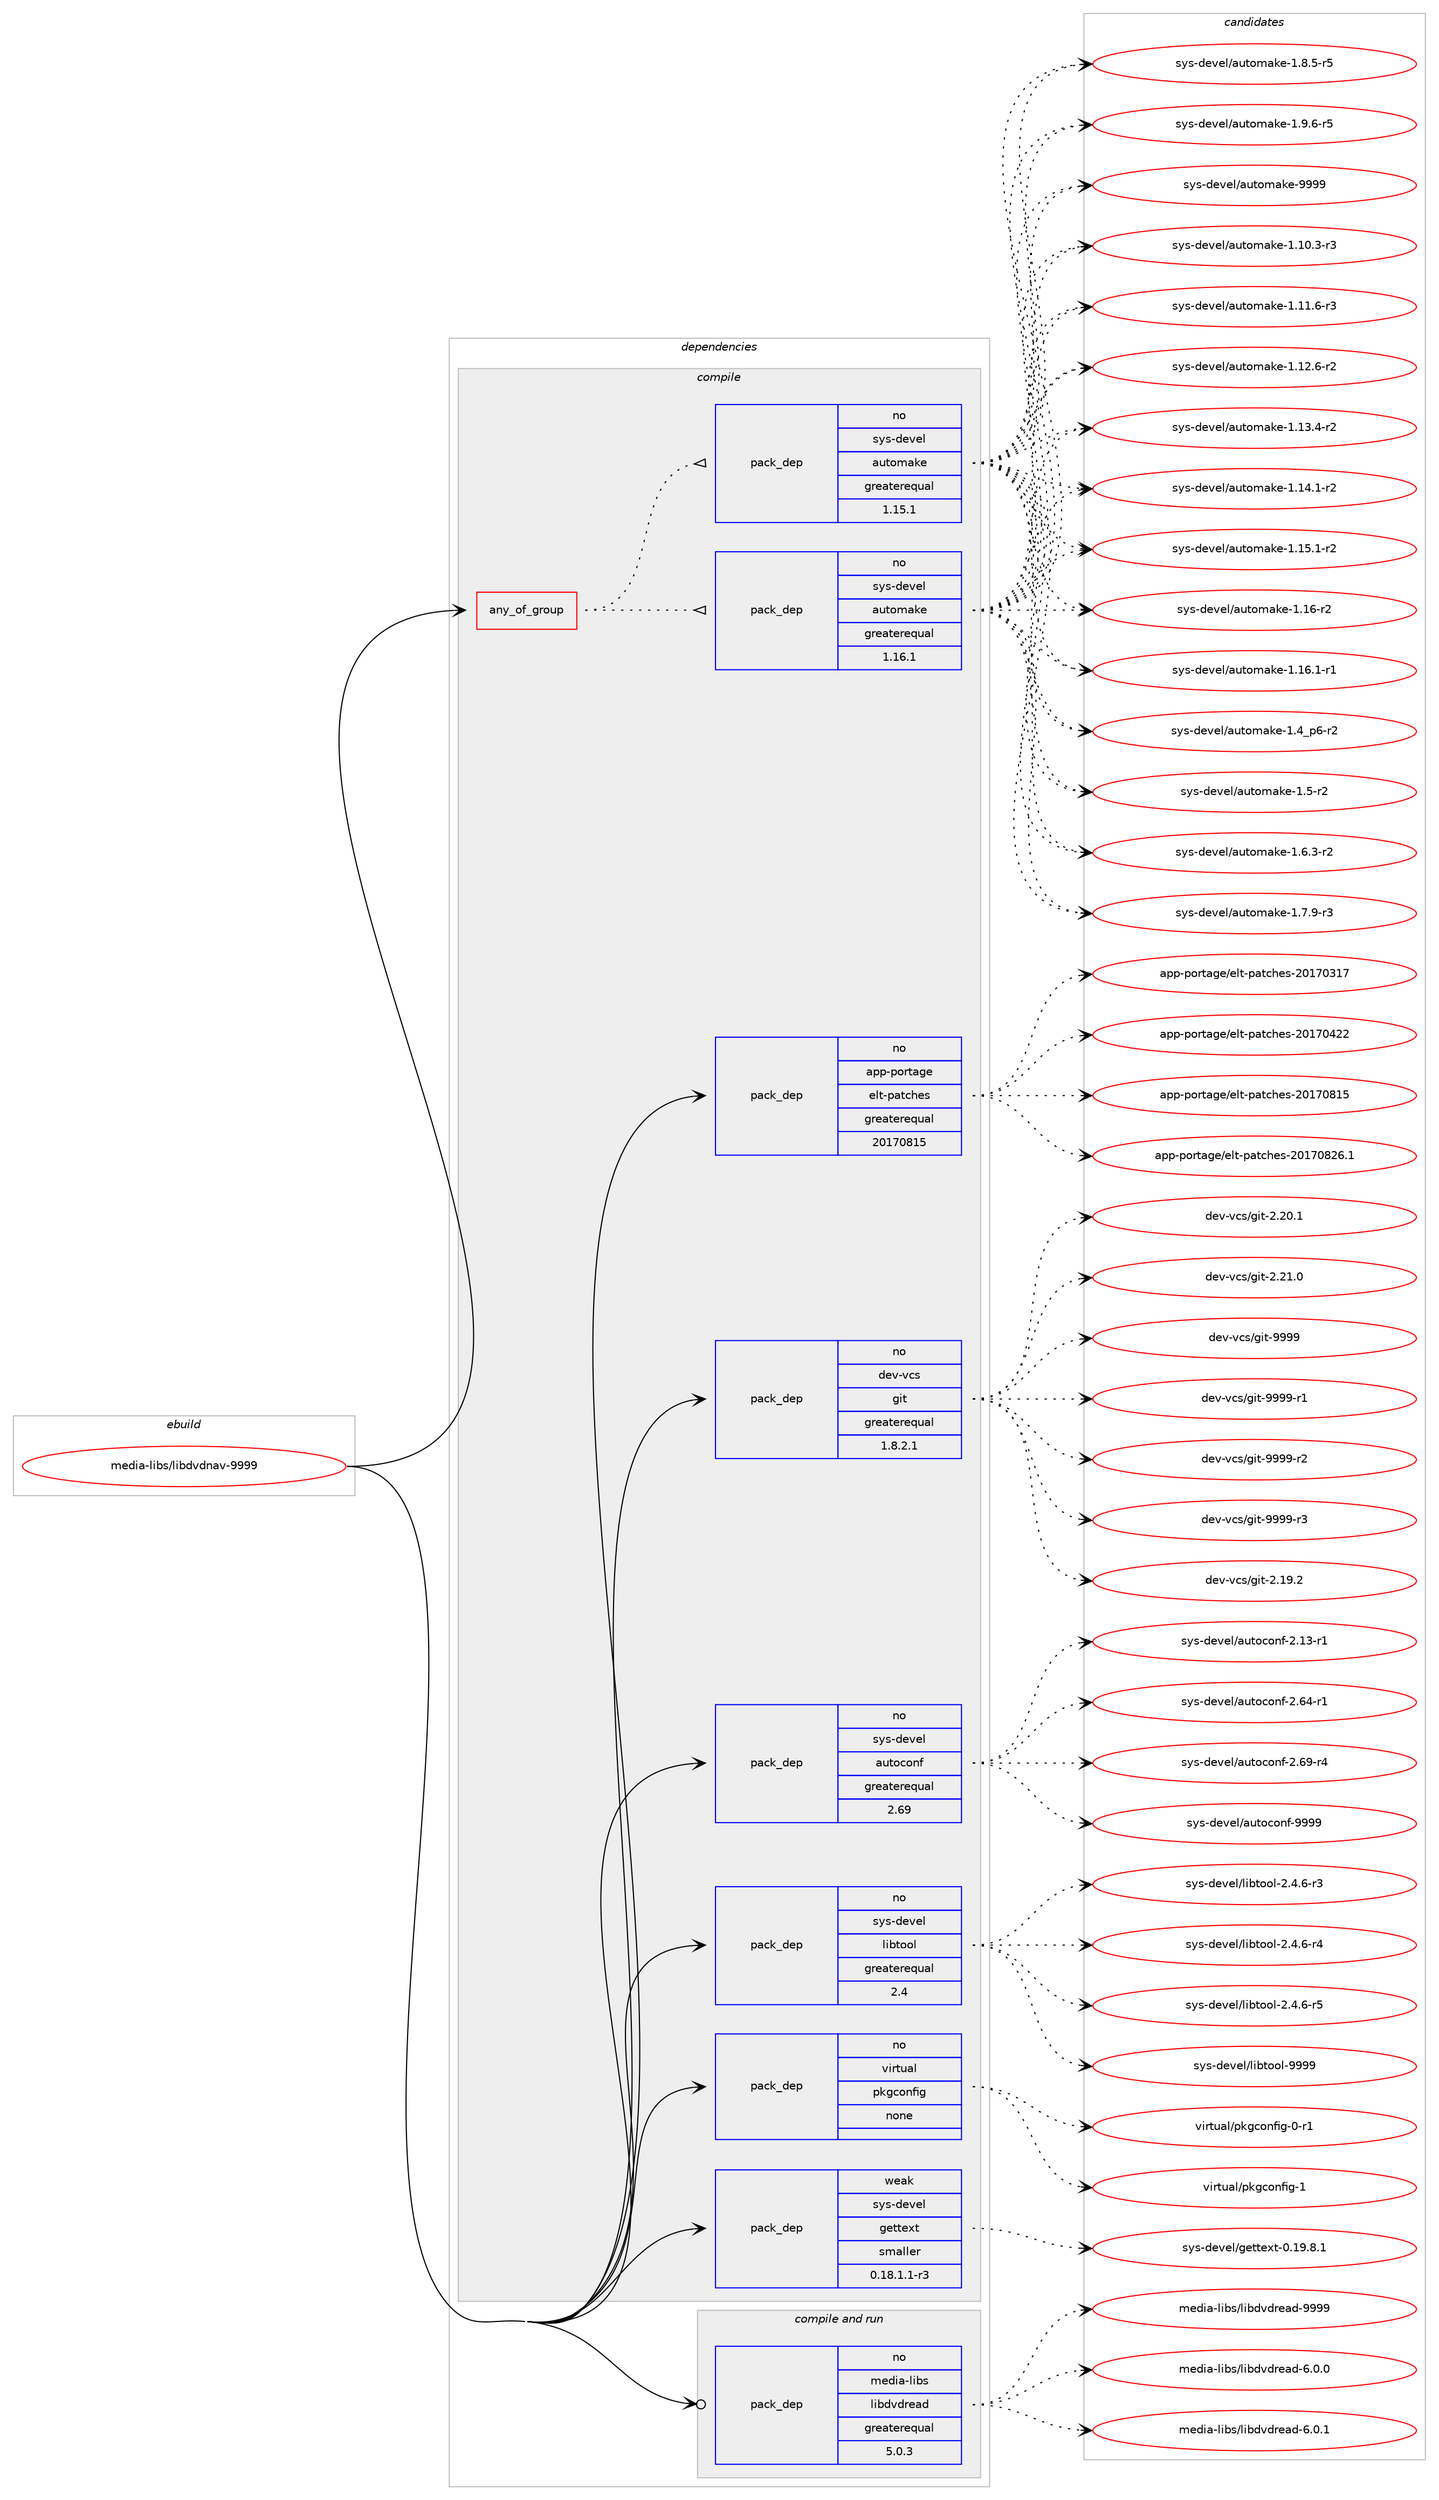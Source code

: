 digraph prolog {

# *************
# Graph options
# *************

newrank=true;
concentrate=true;
compound=true;
graph [rankdir=LR,fontname=Helvetica,fontsize=10,ranksep=1.5];#, ranksep=2.5, nodesep=0.2];
edge  [arrowhead=vee];
node  [fontname=Helvetica,fontsize=10];

# **********
# The ebuild
# **********

subgraph cluster_leftcol {
color=gray;
rank=same;
label=<<i>ebuild</i>>;
id [label="media-libs/libdvdnav-9999", color=red, width=4, href="../media-libs/libdvdnav-9999.svg"];
}

# ****************
# The dependencies
# ****************

subgraph cluster_midcol {
color=gray;
label=<<i>dependencies</i>>;
subgraph cluster_compile {
fillcolor="#eeeeee";
style=filled;
label=<<i>compile</i>>;
subgraph any25063 {
dependency1612269 [label=<<TABLE BORDER="0" CELLBORDER="1" CELLSPACING="0" CELLPADDING="4"><TR><TD CELLPADDING="10">any_of_group</TD></TR></TABLE>>, shape=none, color=red];subgraph pack1152175 {
dependency1612270 [label=<<TABLE BORDER="0" CELLBORDER="1" CELLSPACING="0" CELLPADDING="4" WIDTH="220"><TR><TD ROWSPAN="6" CELLPADDING="30">pack_dep</TD></TR><TR><TD WIDTH="110">no</TD></TR><TR><TD>sys-devel</TD></TR><TR><TD>automake</TD></TR><TR><TD>greaterequal</TD></TR><TR><TD>1.16.1</TD></TR></TABLE>>, shape=none, color=blue];
}
dependency1612269:e -> dependency1612270:w [weight=20,style="dotted",arrowhead="oinv"];
subgraph pack1152176 {
dependency1612271 [label=<<TABLE BORDER="0" CELLBORDER="1" CELLSPACING="0" CELLPADDING="4" WIDTH="220"><TR><TD ROWSPAN="6" CELLPADDING="30">pack_dep</TD></TR><TR><TD WIDTH="110">no</TD></TR><TR><TD>sys-devel</TD></TR><TR><TD>automake</TD></TR><TR><TD>greaterequal</TD></TR><TR><TD>1.15.1</TD></TR></TABLE>>, shape=none, color=blue];
}
dependency1612269:e -> dependency1612271:w [weight=20,style="dotted",arrowhead="oinv"];
}
id:e -> dependency1612269:w [weight=20,style="solid",arrowhead="vee"];
subgraph pack1152177 {
dependency1612272 [label=<<TABLE BORDER="0" CELLBORDER="1" CELLSPACING="0" CELLPADDING="4" WIDTH="220"><TR><TD ROWSPAN="6" CELLPADDING="30">pack_dep</TD></TR><TR><TD WIDTH="110">no</TD></TR><TR><TD>app-portage</TD></TR><TR><TD>elt-patches</TD></TR><TR><TD>greaterequal</TD></TR><TR><TD>20170815</TD></TR></TABLE>>, shape=none, color=blue];
}
id:e -> dependency1612272:w [weight=20,style="solid",arrowhead="vee"];
subgraph pack1152178 {
dependency1612273 [label=<<TABLE BORDER="0" CELLBORDER="1" CELLSPACING="0" CELLPADDING="4" WIDTH="220"><TR><TD ROWSPAN="6" CELLPADDING="30">pack_dep</TD></TR><TR><TD WIDTH="110">no</TD></TR><TR><TD>dev-vcs</TD></TR><TR><TD>git</TD></TR><TR><TD>greaterequal</TD></TR><TR><TD>1.8.2.1</TD></TR></TABLE>>, shape=none, color=blue];
}
id:e -> dependency1612273:w [weight=20,style="solid",arrowhead="vee"];
subgraph pack1152179 {
dependency1612274 [label=<<TABLE BORDER="0" CELLBORDER="1" CELLSPACING="0" CELLPADDING="4" WIDTH="220"><TR><TD ROWSPAN="6" CELLPADDING="30">pack_dep</TD></TR><TR><TD WIDTH="110">no</TD></TR><TR><TD>sys-devel</TD></TR><TR><TD>autoconf</TD></TR><TR><TD>greaterequal</TD></TR><TR><TD>2.69</TD></TR></TABLE>>, shape=none, color=blue];
}
id:e -> dependency1612274:w [weight=20,style="solid",arrowhead="vee"];
subgraph pack1152180 {
dependency1612275 [label=<<TABLE BORDER="0" CELLBORDER="1" CELLSPACING="0" CELLPADDING="4" WIDTH="220"><TR><TD ROWSPAN="6" CELLPADDING="30">pack_dep</TD></TR><TR><TD WIDTH="110">no</TD></TR><TR><TD>sys-devel</TD></TR><TR><TD>libtool</TD></TR><TR><TD>greaterequal</TD></TR><TR><TD>2.4</TD></TR></TABLE>>, shape=none, color=blue];
}
id:e -> dependency1612275:w [weight=20,style="solid",arrowhead="vee"];
subgraph pack1152181 {
dependency1612276 [label=<<TABLE BORDER="0" CELLBORDER="1" CELLSPACING="0" CELLPADDING="4" WIDTH="220"><TR><TD ROWSPAN="6" CELLPADDING="30">pack_dep</TD></TR><TR><TD WIDTH="110">no</TD></TR><TR><TD>virtual</TD></TR><TR><TD>pkgconfig</TD></TR><TR><TD>none</TD></TR><TR><TD></TD></TR></TABLE>>, shape=none, color=blue];
}
id:e -> dependency1612276:w [weight=20,style="solid",arrowhead="vee"];
subgraph pack1152182 {
dependency1612277 [label=<<TABLE BORDER="0" CELLBORDER="1" CELLSPACING="0" CELLPADDING="4" WIDTH="220"><TR><TD ROWSPAN="6" CELLPADDING="30">pack_dep</TD></TR><TR><TD WIDTH="110">weak</TD></TR><TR><TD>sys-devel</TD></TR><TR><TD>gettext</TD></TR><TR><TD>smaller</TD></TR><TR><TD>0.18.1.1-r3</TD></TR></TABLE>>, shape=none, color=blue];
}
id:e -> dependency1612277:w [weight=20,style="solid",arrowhead="vee"];
}
subgraph cluster_compileandrun {
fillcolor="#eeeeee";
style=filled;
label=<<i>compile and run</i>>;
subgraph pack1152183 {
dependency1612278 [label=<<TABLE BORDER="0" CELLBORDER="1" CELLSPACING="0" CELLPADDING="4" WIDTH="220"><TR><TD ROWSPAN="6" CELLPADDING="30">pack_dep</TD></TR><TR><TD WIDTH="110">no</TD></TR><TR><TD>media-libs</TD></TR><TR><TD>libdvdread</TD></TR><TR><TD>greaterequal</TD></TR><TR><TD>5.0.3</TD></TR></TABLE>>, shape=none, color=blue];
}
id:e -> dependency1612278:w [weight=20,style="solid",arrowhead="odotvee"];
}
subgraph cluster_run {
fillcolor="#eeeeee";
style=filled;
label=<<i>run</i>>;
}
}

# **************
# The candidates
# **************

subgraph cluster_choices {
rank=same;
color=gray;
label=<<i>candidates</i>>;

subgraph choice1152175 {
color=black;
nodesep=1;
choice11512111545100101118101108479711711611110997107101454946494846514511451 [label="sys-devel/automake-1.10.3-r3", color=red, width=4,href="../sys-devel/automake-1.10.3-r3.svg"];
choice11512111545100101118101108479711711611110997107101454946494946544511451 [label="sys-devel/automake-1.11.6-r3", color=red, width=4,href="../sys-devel/automake-1.11.6-r3.svg"];
choice11512111545100101118101108479711711611110997107101454946495046544511450 [label="sys-devel/automake-1.12.6-r2", color=red, width=4,href="../sys-devel/automake-1.12.6-r2.svg"];
choice11512111545100101118101108479711711611110997107101454946495146524511450 [label="sys-devel/automake-1.13.4-r2", color=red, width=4,href="../sys-devel/automake-1.13.4-r2.svg"];
choice11512111545100101118101108479711711611110997107101454946495246494511450 [label="sys-devel/automake-1.14.1-r2", color=red, width=4,href="../sys-devel/automake-1.14.1-r2.svg"];
choice11512111545100101118101108479711711611110997107101454946495346494511450 [label="sys-devel/automake-1.15.1-r2", color=red, width=4,href="../sys-devel/automake-1.15.1-r2.svg"];
choice1151211154510010111810110847971171161111099710710145494649544511450 [label="sys-devel/automake-1.16-r2", color=red, width=4,href="../sys-devel/automake-1.16-r2.svg"];
choice11512111545100101118101108479711711611110997107101454946495446494511449 [label="sys-devel/automake-1.16.1-r1", color=red, width=4,href="../sys-devel/automake-1.16.1-r1.svg"];
choice115121115451001011181011084797117116111109971071014549465295112544511450 [label="sys-devel/automake-1.4_p6-r2", color=red, width=4,href="../sys-devel/automake-1.4_p6-r2.svg"];
choice11512111545100101118101108479711711611110997107101454946534511450 [label="sys-devel/automake-1.5-r2", color=red, width=4,href="../sys-devel/automake-1.5-r2.svg"];
choice115121115451001011181011084797117116111109971071014549465446514511450 [label="sys-devel/automake-1.6.3-r2", color=red, width=4,href="../sys-devel/automake-1.6.3-r2.svg"];
choice115121115451001011181011084797117116111109971071014549465546574511451 [label="sys-devel/automake-1.7.9-r3", color=red, width=4,href="../sys-devel/automake-1.7.9-r3.svg"];
choice115121115451001011181011084797117116111109971071014549465646534511453 [label="sys-devel/automake-1.8.5-r5", color=red, width=4,href="../sys-devel/automake-1.8.5-r5.svg"];
choice115121115451001011181011084797117116111109971071014549465746544511453 [label="sys-devel/automake-1.9.6-r5", color=red, width=4,href="../sys-devel/automake-1.9.6-r5.svg"];
choice115121115451001011181011084797117116111109971071014557575757 [label="sys-devel/automake-9999", color=red, width=4,href="../sys-devel/automake-9999.svg"];
dependency1612270:e -> choice11512111545100101118101108479711711611110997107101454946494846514511451:w [style=dotted,weight="100"];
dependency1612270:e -> choice11512111545100101118101108479711711611110997107101454946494946544511451:w [style=dotted,weight="100"];
dependency1612270:e -> choice11512111545100101118101108479711711611110997107101454946495046544511450:w [style=dotted,weight="100"];
dependency1612270:e -> choice11512111545100101118101108479711711611110997107101454946495146524511450:w [style=dotted,weight="100"];
dependency1612270:e -> choice11512111545100101118101108479711711611110997107101454946495246494511450:w [style=dotted,weight="100"];
dependency1612270:e -> choice11512111545100101118101108479711711611110997107101454946495346494511450:w [style=dotted,weight="100"];
dependency1612270:e -> choice1151211154510010111810110847971171161111099710710145494649544511450:w [style=dotted,weight="100"];
dependency1612270:e -> choice11512111545100101118101108479711711611110997107101454946495446494511449:w [style=dotted,weight="100"];
dependency1612270:e -> choice115121115451001011181011084797117116111109971071014549465295112544511450:w [style=dotted,weight="100"];
dependency1612270:e -> choice11512111545100101118101108479711711611110997107101454946534511450:w [style=dotted,weight="100"];
dependency1612270:e -> choice115121115451001011181011084797117116111109971071014549465446514511450:w [style=dotted,weight="100"];
dependency1612270:e -> choice115121115451001011181011084797117116111109971071014549465546574511451:w [style=dotted,weight="100"];
dependency1612270:e -> choice115121115451001011181011084797117116111109971071014549465646534511453:w [style=dotted,weight="100"];
dependency1612270:e -> choice115121115451001011181011084797117116111109971071014549465746544511453:w [style=dotted,weight="100"];
dependency1612270:e -> choice115121115451001011181011084797117116111109971071014557575757:w [style=dotted,weight="100"];
}
subgraph choice1152176 {
color=black;
nodesep=1;
choice11512111545100101118101108479711711611110997107101454946494846514511451 [label="sys-devel/automake-1.10.3-r3", color=red, width=4,href="../sys-devel/automake-1.10.3-r3.svg"];
choice11512111545100101118101108479711711611110997107101454946494946544511451 [label="sys-devel/automake-1.11.6-r3", color=red, width=4,href="../sys-devel/automake-1.11.6-r3.svg"];
choice11512111545100101118101108479711711611110997107101454946495046544511450 [label="sys-devel/automake-1.12.6-r2", color=red, width=4,href="../sys-devel/automake-1.12.6-r2.svg"];
choice11512111545100101118101108479711711611110997107101454946495146524511450 [label="sys-devel/automake-1.13.4-r2", color=red, width=4,href="../sys-devel/automake-1.13.4-r2.svg"];
choice11512111545100101118101108479711711611110997107101454946495246494511450 [label="sys-devel/automake-1.14.1-r2", color=red, width=4,href="../sys-devel/automake-1.14.1-r2.svg"];
choice11512111545100101118101108479711711611110997107101454946495346494511450 [label="sys-devel/automake-1.15.1-r2", color=red, width=4,href="../sys-devel/automake-1.15.1-r2.svg"];
choice1151211154510010111810110847971171161111099710710145494649544511450 [label="sys-devel/automake-1.16-r2", color=red, width=4,href="../sys-devel/automake-1.16-r2.svg"];
choice11512111545100101118101108479711711611110997107101454946495446494511449 [label="sys-devel/automake-1.16.1-r1", color=red, width=4,href="../sys-devel/automake-1.16.1-r1.svg"];
choice115121115451001011181011084797117116111109971071014549465295112544511450 [label="sys-devel/automake-1.4_p6-r2", color=red, width=4,href="../sys-devel/automake-1.4_p6-r2.svg"];
choice11512111545100101118101108479711711611110997107101454946534511450 [label="sys-devel/automake-1.5-r2", color=red, width=4,href="../sys-devel/automake-1.5-r2.svg"];
choice115121115451001011181011084797117116111109971071014549465446514511450 [label="sys-devel/automake-1.6.3-r2", color=red, width=4,href="../sys-devel/automake-1.6.3-r2.svg"];
choice115121115451001011181011084797117116111109971071014549465546574511451 [label="sys-devel/automake-1.7.9-r3", color=red, width=4,href="../sys-devel/automake-1.7.9-r3.svg"];
choice115121115451001011181011084797117116111109971071014549465646534511453 [label="sys-devel/automake-1.8.5-r5", color=red, width=4,href="../sys-devel/automake-1.8.5-r5.svg"];
choice115121115451001011181011084797117116111109971071014549465746544511453 [label="sys-devel/automake-1.9.6-r5", color=red, width=4,href="../sys-devel/automake-1.9.6-r5.svg"];
choice115121115451001011181011084797117116111109971071014557575757 [label="sys-devel/automake-9999", color=red, width=4,href="../sys-devel/automake-9999.svg"];
dependency1612271:e -> choice11512111545100101118101108479711711611110997107101454946494846514511451:w [style=dotted,weight="100"];
dependency1612271:e -> choice11512111545100101118101108479711711611110997107101454946494946544511451:w [style=dotted,weight="100"];
dependency1612271:e -> choice11512111545100101118101108479711711611110997107101454946495046544511450:w [style=dotted,weight="100"];
dependency1612271:e -> choice11512111545100101118101108479711711611110997107101454946495146524511450:w [style=dotted,weight="100"];
dependency1612271:e -> choice11512111545100101118101108479711711611110997107101454946495246494511450:w [style=dotted,weight="100"];
dependency1612271:e -> choice11512111545100101118101108479711711611110997107101454946495346494511450:w [style=dotted,weight="100"];
dependency1612271:e -> choice1151211154510010111810110847971171161111099710710145494649544511450:w [style=dotted,weight="100"];
dependency1612271:e -> choice11512111545100101118101108479711711611110997107101454946495446494511449:w [style=dotted,weight="100"];
dependency1612271:e -> choice115121115451001011181011084797117116111109971071014549465295112544511450:w [style=dotted,weight="100"];
dependency1612271:e -> choice11512111545100101118101108479711711611110997107101454946534511450:w [style=dotted,weight="100"];
dependency1612271:e -> choice115121115451001011181011084797117116111109971071014549465446514511450:w [style=dotted,weight="100"];
dependency1612271:e -> choice115121115451001011181011084797117116111109971071014549465546574511451:w [style=dotted,weight="100"];
dependency1612271:e -> choice115121115451001011181011084797117116111109971071014549465646534511453:w [style=dotted,weight="100"];
dependency1612271:e -> choice115121115451001011181011084797117116111109971071014549465746544511453:w [style=dotted,weight="100"];
dependency1612271:e -> choice115121115451001011181011084797117116111109971071014557575757:w [style=dotted,weight="100"];
}
subgraph choice1152177 {
color=black;
nodesep=1;
choice97112112451121111141169710310147101108116451129711699104101115455048495548514955 [label="app-portage/elt-patches-20170317", color=red, width=4,href="../app-portage/elt-patches-20170317.svg"];
choice97112112451121111141169710310147101108116451129711699104101115455048495548525050 [label="app-portage/elt-patches-20170422", color=red, width=4,href="../app-portage/elt-patches-20170422.svg"];
choice97112112451121111141169710310147101108116451129711699104101115455048495548564953 [label="app-portage/elt-patches-20170815", color=red, width=4,href="../app-portage/elt-patches-20170815.svg"];
choice971121124511211111411697103101471011081164511297116991041011154550484955485650544649 [label="app-portage/elt-patches-20170826.1", color=red, width=4,href="../app-portage/elt-patches-20170826.1.svg"];
dependency1612272:e -> choice97112112451121111141169710310147101108116451129711699104101115455048495548514955:w [style=dotted,weight="100"];
dependency1612272:e -> choice97112112451121111141169710310147101108116451129711699104101115455048495548525050:w [style=dotted,weight="100"];
dependency1612272:e -> choice97112112451121111141169710310147101108116451129711699104101115455048495548564953:w [style=dotted,weight="100"];
dependency1612272:e -> choice971121124511211111411697103101471011081164511297116991041011154550484955485650544649:w [style=dotted,weight="100"];
}
subgraph choice1152178 {
color=black;
nodesep=1;
choice10010111845118991154710310511645504649574650 [label="dev-vcs/git-2.19.2", color=red, width=4,href="../dev-vcs/git-2.19.2.svg"];
choice10010111845118991154710310511645504650484649 [label="dev-vcs/git-2.20.1", color=red, width=4,href="../dev-vcs/git-2.20.1.svg"];
choice10010111845118991154710310511645504650494648 [label="dev-vcs/git-2.21.0", color=red, width=4,href="../dev-vcs/git-2.21.0.svg"];
choice1001011184511899115471031051164557575757 [label="dev-vcs/git-9999", color=red, width=4,href="../dev-vcs/git-9999.svg"];
choice10010111845118991154710310511645575757574511449 [label="dev-vcs/git-9999-r1", color=red, width=4,href="../dev-vcs/git-9999-r1.svg"];
choice10010111845118991154710310511645575757574511450 [label="dev-vcs/git-9999-r2", color=red, width=4,href="../dev-vcs/git-9999-r2.svg"];
choice10010111845118991154710310511645575757574511451 [label="dev-vcs/git-9999-r3", color=red, width=4,href="../dev-vcs/git-9999-r3.svg"];
dependency1612273:e -> choice10010111845118991154710310511645504649574650:w [style=dotted,weight="100"];
dependency1612273:e -> choice10010111845118991154710310511645504650484649:w [style=dotted,weight="100"];
dependency1612273:e -> choice10010111845118991154710310511645504650494648:w [style=dotted,weight="100"];
dependency1612273:e -> choice1001011184511899115471031051164557575757:w [style=dotted,weight="100"];
dependency1612273:e -> choice10010111845118991154710310511645575757574511449:w [style=dotted,weight="100"];
dependency1612273:e -> choice10010111845118991154710310511645575757574511450:w [style=dotted,weight="100"];
dependency1612273:e -> choice10010111845118991154710310511645575757574511451:w [style=dotted,weight="100"];
}
subgraph choice1152179 {
color=black;
nodesep=1;
choice1151211154510010111810110847971171161119911111010245504649514511449 [label="sys-devel/autoconf-2.13-r1", color=red, width=4,href="../sys-devel/autoconf-2.13-r1.svg"];
choice1151211154510010111810110847971171161119911111010245504654524511449 [label="sys-devel/autoconf-2.64-r1", color=red, width=4,href="../sys-devel/autoconf-2.64-r1.svg"];
choice1151211154510010111810110847971171161119911111010245504654574511452 [label="sys-devel/autoconf-2.69-r4", color=red, width=4,href="../sys-devel/autoconf-2.69-r4.svg"];
choice115121115451001011181011084797117116111991111101024557575757 [label="sys-devel/autoconf-9999", color=red, width=4,href="../sys-devel/autoconf-9999.svg"];
dependency1612274:e -> choice1151211154510010111810110847971171161119911111010245504649514511449:w [style=dotted,weight="100"];
dependency1612274:e -> choice1151211154510010111810110847971171161119911111010245504654524511449:w [style=dotted,weight="100"];
dependency1612274:e -> choice1151211154510010111810110847971171161119911111010245504654574511452:w [style=dotted,weight="100"];
dependency1612274:e -> choice115121115451001011181011084797117116111991111101024557575757:w [style=dotted,weight="100"];
}
subgraph choice1152180 {
color=black;
nodesep=1;
choice1151211154510010111810110847108105981161111111084550465246544511451 [label="sys-devel/libtool-2.4.6-r3", color=red, width=4,href="../sys-devel/libtool-2.4.6-r3.svg"];
choice1151211154510010111810110847108105981161111111084550465246544511452 [label="sys-devel/libtool-2.4.6-r4", color=red, width=4,href="../sys-devel/libtool-2.4.6-r4.svg"];
choice1151211154510010111810110847108105981161111111084550465246544511453 [label="sys-devel/libtool-2.4.6-r5", color=red, width=4,href="../sys-devel/libtool-2.4.6-r5.svg"];
choice1151211154510010111810110847108105981161111111084557575757 [label="sys-devel/libtool-9999", color=red, width=4,href="../sys-devel/libtool-9999.svg"];
dependency1612275:e -> choice1151211154510010111810110847108105981161111111084550465246544511451:w [style=dotted,weight="100"];
dependency1612275:e -> choice1151211154510010111810110847108105981161111111084550465246544511452:w [style=dotted,weight="100"];
dependency1612275:e -> choice1151211154510010111810110847108105981161111111084550465246544511453:w [style=dotted,weight="100"];
dependency1612275:e -> choice1151211154510010111810110847108105981161111111084557575757:w [style=dotted,weight="100"];
}
subgraph choice1152181 {
color=black;
nodesep=1;
choice11810511411611797108471121071039911111010210510345484511449 [label="virtual/pkgconfig-0-r1", color=red, width=4,href="../virtual/pkgconfig-0-r1.svg"];
choice1181051141161179710847112107103991111101021051034549 [label="virtual/pkgconfig-1", color=red, width=4,href="../virtual/pkgconfig-1.svg"];
dependency1612276:e -> choice11810511411611797108471121071039911111010210510345484511449:w [style=dotted,weight="100"];
dependency1612276:e -> choice1181051141161179710847112107103991111101021051034549:w [style=dotted,weight="100"];
}
subgraph choice1152182 {
color=black;
nodesep=1;
choice1151211154510010111810110847103101116116101120116454846495746564649 [label="sys-devel/gettext-0.19.8.1", color=red, width=4,href="../sys-devel/gettext-0.19.8.1.svg"];
dependency1612277:e -> choice1151211154510010111810110847103101116116101120116454846495746564649:w [style=dotted,weight="100"];
}
subgraph choice1152183 {
color=black;
nodesep=1;
choice109101100105974510810598115471081059810011810011410197100455446484648 [label="media-libs/libdvdread-6.0.0", color=red, width=4,href="../media-libs/libdvdread-6.0.0.svg"];
choice109101100105974510810598115471081059810011810011410197100455446484649 [label="media-libs/libdvdread-6.0.1", color=red, width=4,href="../media-libs/libdvdread-6.0.1.svg"];
choice1091011001059745108105981154710810598100118100114101971004557575757 [label="media-libs/libdvdread-9999", color=red, width=4,href="../media-libs/libdvdread-9999.svg"];
dependency1612278:e -> choice109101100105974510810598115471081059810011810011410197100455446484648:w [style=dotted,weight="100"];
dependency1612278:e -> choice109101100105974510810598115471081059810011810011410197100455446484649:w [style=dotted,weight="100"];
dependency1612278:e -> choice1091011001059745108105981154710810598100118100114101971004557575757:w [style=dotted,weight="100"];
}
}

}
